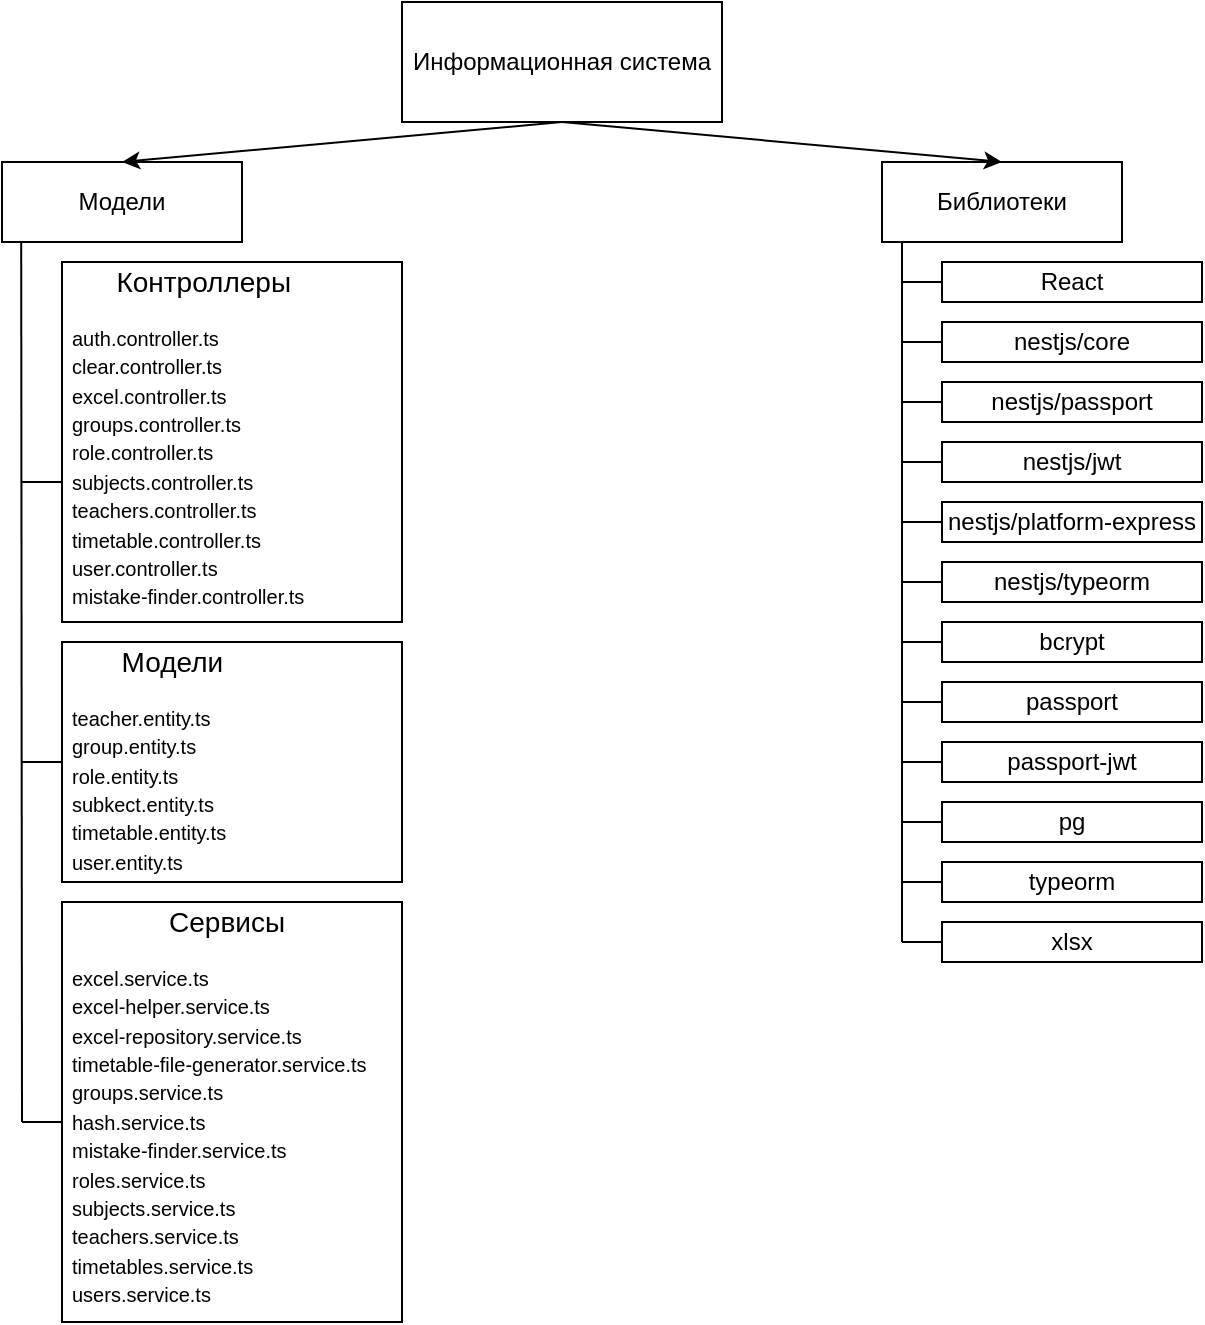 <mxfile version="18.2.0" type="github">
  <diagram id="XQN9u1KhEPDjyjl1WLuF" name="Page-1">
    <mxGraphModel dx="1237" dy="588" grid="1" gridSize="10" guides="1" tooltips="1" connect="1" arrows="1" fold="1" page="1" pageScale="1" pageWidth="827" pageHeight="1169" math="0" shadow="0">
      <root>
        <mxCell id="0" />
        <mxCell id="1" parent="0" />
        <mxCell id="-FyKrK1amYJgzQvETi4p-1" value="Информационная система" style="rounded=0;whiteSpace=wrap;html=1;" vertex="1" parent="1">
          <mxGeometry x="320" y="80" width="160" height="60" as="geometry" />
        </mxCell>
        <mxCell id="-FyKrK1amYJgzQvETi4p-2" value="Модели" style="rounded=0;whiteSpace=wrap;html=1;" vertex="1" parent="1">
          <mxGeometry x="120" y="160" width="120" height="40" as="geometry" />
        </mxCell>
        <mxCell id="-FyKrK1amYJgzQvETi4p-3" value="Библиотеки" style="rounded=0;whiteSpace=wrap;html=1;" vertex="1" parent="1">
          <mxGeometry x="560" y="160" width="120" height="40" as="geometry" />
        </mxCell>
        <mxCell id="-FyKrK1amYJgzQvETi4p-4" value="React" style="rounded=0;whiteSpace=wrap;html=1;" vertex="1" parent="1">
          <mxGeometry x="590" y="210" width="130" height="20" as="geometry" />
        </mxCell>
        <mxCell id="-FyKrK1amYJgzQvETi4p-5" value="nestjs/platform-express" style="rounded=0;whiteSpace=wrap;html=1;" vertex="1" parent="1">
          <mxGeometry x="590" y="330" width="130" height="20" as="geometry" />
        </mxCell>
        <mxCell id="-FyKrK1amYJgzQvETi4p-6" value="passport" style="rounded=0;whiteSpace=wrap;html=1;" vertex="1" parent="1">
          <mxGeometry x="590" y="420" width="130" height="20" as="geometry" />
        </mxCell>
        <mxCell id="-FyKrK1amYJgzQvETi4p-7" value="nestjs/core" style="rounded=0;whiteSpace=wrap;html=1;" vertex="1" parent="1">
          <mxGeometry x="590" y="240" width="130" height="20" as="geometry" />
        </mxCell>
        <mxCell id="-FyKrK1amYJgzQvETi4p-8" value="nestjs/passport" style="rounded=0;whiteSpace=wrap;html=1;" vertex="1" parent="1">
          <mxGeometry x="590" y="270" width="130" height="20" as="geometry" />
        </mxCell>
        <mxCell id="-FyKrK1amYJgzQvETi4p-9" value="nestjs/jwt" style="rounded=0;whiteSpace=wrap;html=1;" vertex="1" parent="1">
          <mxGeometry x="590" y="300" width="130" height="20" as="geometry" />
        </mxCell>
        <mxCell id="-FyKrK1amYJgzQvETi4p-10" value="nestjs/typeorm" style="rounded=0;whiteSpace=wrap;html=1;" vertex="1" parent="1">
          <mxGeometry x="590" y="360" width="130" height="20" as="geometry" />
        </mxCell>
        <mxCell id="-FyKrK1amYJgzQvETi4p-11" value="bcrypt" style="rounded=0;whiteSpace=wrap;html=1;" vertex="1" parent="1">
          <mxGeometry x="590" y="390" width="130" height="20" as="geometry" />
        </mxCell>
        <mxCell id="-FyKrK1amYJgzQvETi4p-12" value="passport-jwt" style="rounded=0;whiteSpace=wrap;html=1;" vertex="1" parent="1">
          <mxGeometry x="590" y="450" width="130" height="20" as="geometry" />
        </mxCell>
        <mxCell id="-FyKrK1amYJgzQvETi4p-13" value="" style="endArrow=none;html=1;rounded=0;" edge="1" parent="1">
          <mxGeometry width="50" height="50" relative="1" as="geometry">
            <mxPoint x="570" y="550" as="sourcePoint" />
            <mxPoint x="570" y="200" as="targetPoint" />
          </mxGeometry>
        </mxCell>
        <mxCell id="-FyKrK1amYJgzQvETi4p-14" value="" style="endArrow=none;html=1;rounded=0;exitX=0;exitY=0.5;exitDx=0;exitDy=0;" edge="1" parent="1" source="-FyKrK1amYJgzQvETi4p-12">
          <mxGeometry width="50" height="50" relative="1" as="geometry">
            <mxPoint x="520" y="380" as="sourcePoint" />
            <mxPoint x="570" y="460.0" as="targetPoint" />
          </mxGeometry>
        </mxCell>
        <mxCell id="-FyKrK1amYJgzQvETi4p-15" value="" style="endArrow=none;html=1;rounded=0;exitX=0;exitY=0.5;exitDx=0;exitDy=0;" edge="1" parent="1" source="-FyKrK1amYJgzQvETi4p-6">
          <mxGeometry width="50" height="50" relative="1" as="geometry">
            <mxPoint x="610" y="480" as="sourcePoint" />
            <mxPoint x="570" y="430.0" as="targetPoint" />
          </mxGeometry>
        </mxCell>
        <mxCell id="-FyKrK1amYJgzQvETi4p-16" value="" style="endArrow=none;html=1;rounded=0;exitX=0;exitY=0.5;exitDx=0;exitDy=0;" edge="1" parent="1" source="-FyKrK1amYJgzQvETi4p-10">
          <mxGeometry width="50" height="50" relative="1" as="geometry">
            <mxPoint x="620" y="490" as="sourcePoint" />
            <mxPoint x="570" y="370" as="targetPoint" />
          </mxGeometry>
        </mxCell>
        <mxCell id="-FyKrK1amYJgzQvETi4p-17" value="" style="endArrow=none;html=1;rounded=0;exitX=0;exitY=0.5;exitDx=0;exitDy=0;" edge="1" parent="1" source="-FyKrK1amYJgzQvETi4p-11">
          <mxGeometry width="50" height="50" relative="1" as="geometry">
            <mxPoint x="630" y="500" as="sourcePoint" />
            <mxPoint x="570" y="400" as="targetPoint" />
          </mxGeometry>
        </mxCell>
        <mxCell id="-FyKrK1amYJgzQvETi4p-18" value="" style="endArrow=none;html=1;rounded=0;exitX=0;exitY=0.5;exitDx=0;exitDy=0;" edge="1" parent="1" source="-FyKrK1amYJgzQvETi4p-5">
          <mxGeometry width="50" height="50" relative="1" as="geometry">
            <mxPoint x="640" y="510" as="sourcePoint" />
            <mxPoint x="570" y="340" as="targetPoint" />
          </mxGeometry>
        </mxCell>
        <mxCell id="-FyKrK1amYJgzQvETi4p-19" value="" style="endArrow=none;html=1;rounded=0;exitX=0;exitY=0.5;exitDx=0;exitDy=0;" edge="1" parent="1" source="-FyKrK1amYJgzQvETi4p-9">
          <mxGeometry width="50" height="50" relative="1" as="geometry">
            <mxPoint x="650" y="520" as="sourcePoint" />
            <mxPoint x="570" y="310" as="targetPoint" />
          </mxGeometry>
        </mxCell>
        <mxCell id="-FyKrK1amYJgzQvETi4p-20" value="" style="endArrow=none;html=1;rounded=0;exitX=0;exitY=0.5;exitDx=0;exitDy=0;" edge="1" parent="1" source="-FyKrK1amYJgzQvETi4p-8">
          <mxGeometry width="50" height="50" relative="1" as="geometry">
            <mxPoint x="660" y="530" as="sourcePoint" />
            <mxPoint x="570" y="280" as="targetPoint" />
          </mxGeometry>
        </mxCell>
        <mxCell id="-FyKrK1amYJgzQvETi4p-21" value="" style="endArrow=none;html=1;rounded=0;exitX=0;exitY=0.5;exitDx=0;exitDy=0;" edge="1" parent="1" source="-FyKrK1amYJgzQvETi4p-7">
          <mxGeometry width="50" height="50" relative="1" as="geometry">
            <mxPoint x="670" y="540" as="sourcePoint" />
            <mxPoint x="570" y="250" as="targetPoint" />
          </mxGeometry>
        </mxCell>
        <mxCell id="-FyKrK1amYJgzQvETi4p-22" value="" style="endArrow=none;html=1;rounded=0;exitX=0;exitY=0.5;exitDx=0;exitDy=0;" edge="1" parent="1" source="-FyKrK1amYJgzQvETi4p-4">
          <mxGeometry width="50" height="50" relative="1" as="geometry">
            <mxPoint x="680" y="550" as="sourcePoint" />
            <mxPoint x="570" y="220" as="targetPoint" />
          </mxGeometry>
        </mxCell>
        <mxCell id="-FyKrK1amYJgzQvETi4p-23" value="" style="rounded=0;whiteSpace=wrap;html=1;" vertex="1" parent="1">
          <mxGeometry x="150" y="210" width="170" height="180" as="geometry" />
        </mxCell>
        <mxCell id="-FyKrK1amYJgzQvETi4p-24" value="&lt;pre style=&quot;text-align: center;&quot;&gt;&lt;font face=&quot;Helvetica&quot;&gt;&lt;span style=&quot;font-size: 14px;&quot;&gt;&lt;span style=&quot;white-space: pre;&quot;&gt;	&lt;/span&gt;   Контроллеры&lt;/span&gt;&lt;/font&gt;&lt;/pre&gt;&lt;pre style=&quot;&quot;&gt;&lt;font face=&quot;Helvetica&quot; style=&quot;font-size: 10px;&quot;&gt;&lt;font style=&quot;&quot;&gt;auth.controller.ts&lt;br&gt;&lt;/font&gt;&lt;font style=&quot;&quot;&gt;clear.controller.ts&lt;br&gt;&lt;/font&gt;&lt;font style=&quot;&quot;&gt;excel.controller.ts&lt;br&gt;&lt;/font&gt;&lt;font style=&quot;&quot;&gt;groups&lt;/font&gt;.controller.ts&lt;font style=&quot;&quot;&gt;&lt;br&gt;&lt;/font&gt;&lt;font style=&quot;&quot;&gt;role&lt;/font&gt;.controller.ts&lt;font style=&quot;&quot;&gt;&lt;br&gt;&lt;/font&gt;&lt;font style=&quot;&quot;&gt;subjects&lt;/font&gt;.controller.ts&lt;font style=&quot;&quot;&gt;&lt;br&gt;&lt;/font&gt;&lt;font style=&quot;&quot;&gt;teachers&lt;/font&gt;.controller.ts&lt;font style=&quot;&quot;&gt;&lt;br&gt;&lt;/font&gt;&lt;font style=&quot;&quot;&gt;timetable&lt;/font&gt;.controller.ts&lt;font style=&quot;&quot;&gt;&lt;br&gt;&lt;/font&gt;&lt;font style=&quot;&quot;&gt;user&lt;/font&gt;.controller.ts&lt;font style=&quot;&quot;&gt;&lt;br&gt;&lt;/font&gt;&lt;font style=&quot;&quot;&gt;mistake-finder&lt;/font&gt;.controller.ts&lt;/font&gt;&lt;br&gt;&lt;/pre&gt;" style="text;html=1;strokeColor=none;fillColor=none;spacing=5;spacingTop=-20;whiteSpace=wrap;overflow=hidden;rounded=0;" vertex="1" parent="1">
          <mxGeometry x="150" y="210" width="170" height="180" as="geometry" />
        </mxCell>
        <mxCell id="-FyKrK1amYJgzQvETi4p-25" value="" style="endArrow=none;html=1;rounded=0;fontSize=10;entryX=0.08;entryY=0.997;entryDx=0;entryDy=0;entryPerimeter=0;" edge="1" parent="1" target="-FyKrK1amYJgzQvETi4p-2">
          <mxGeometry width="50" height="50" relative="1" as="geometry">
            <mxPoint x="130" y="640" as="sourcePoint" />
            <mxPoint x="130" y="200" as="targetPoint" />
          </mxGeometry>
        </mxCell>
        <mxCell id="-FyKrK1amYJgzQvETi4p-26" value="" style="endArrow=none;html=1;rounded=0;fontSize=10;" edge="1" parent="1">
          <mxGeometry width="50" height="50" relative="1" as="geometry">
            <mxPoint x="130" y="320" as="sourcePoint" />
            <mxPoint x="150" y="320" as="targetPoint" />
          </mxGeometry>
        </mxCell>
        <mxCell id="-FyKrK1amYJgzQvETi4p-27" value="" style="endArrow=classic;html=1;rounded=0;fontSize=10;exitX=0.5;exitY=1;exitDx=0;exitDy=0;entryX=0.5;entryY=0;entryDx=0;entryDy=0;" edge="1" parent="1" source="-FyKrK1amYJgzQvETi4p-1" target="-FyKrK1amYJgzQvETi4p-2">
          <mxGeometry width="50" height="50" relative="1" as="geometry">
            <mxPoint x="360" y="310" as="sourcePoint" />
            <mxPoint x="410" y="260" as="targetPoint" />
          </mxGeometry>
        </mxCell>
        <mxCell id="-FyKrK1amYJgzQvETi4p-28" value="" style="endArrow=classic;html=1;rounded=0;fontSize=10;entryX=0.5;entryY=0;entryDx=0;entryDy=0;" edge="1" parent="1" target="-FyKrK1amYJgzQvETi4p-3">
          <mxGeometry width="50" height="50" relative="1" as="geometry">
            <mxPoint x="400" y="140" as="sourcePoint" />
            <mxPoint x="410" y="260" as="targetPoint" />
          </mxGeometry>
        </mxCell>
        <mxCell id="-FyKrK1amYJgzQvETi4p-29" value="pg" style="rounded=0;whiteSpace=wrap;html=1;" vertex="1" parent="1">
          <mxGeometry x="590" y="480" width="130" height="20" as="geometry" />
        </mxCell>
        <mxCell id="-FyKrK1amYJgzQvETi4p-30" value="" style="endArrow=none;html=1;rounded=0;exitX=0;exitY=0.5;exitDx=0;exitDy=0;" edge="1" parent="1" source="-FyKrK1amYJgzQvETi4p-29">
          <mxGeometry width="50" height="50" relative="1" as="geometry">
            <mxPoint x="520" y="410" as="sourcePoint" />
            <mxPoint x="570" y="490" as="targetPoint" />
          </mxGeometry>
        </mxCell>
        <mxCell id="-FyKrK1amYJgzQvETi4p-31" value="typeorm" style="rounded=0;whiteSpace=wrap;html=1;" vertex="1" parent="1">
          <mxGeometry x="590" y="510" width="130" height="20" as="geometry" />
        </mxCell>
        <mxCell id="-FyKrK1amYJgzQvETi4p-32" value="" style="endArrow=none;html=1;rounded=0;exitX=0;exitY=0.5;exitDx=0;exitDy=0;" edge="1" parent="1" source="-FyKrK1amYJgzQvETi4p-31">
          <mxGeometry width="50" height="50" relative="1" as="geometry">
            <mxPoint x="520" y="440" as="sourcePoint" />
            <mxPoint x="570" y="520" as="targetPoint" />
          </mxGeometry>
        </mxCell>
        <mxCell id="-FyKrK1amYJgzQvETi4p-33" value="xlsx" style="rounded=0;whiteSpace=wrap;html=1;" vertex="1" parent="1">
          <mxGeometry x="590" y="540" width="130" height="20" as="geometry" />
        </mxCell>
        <mxCell id="-FyKrK1amYJgzQvETi4p-34" value="" style="endArrow=none;html=1;rounded=0;exitX=0;exitY=0.5;exitDx=0;exitDy=0;" edge="1" parent="1" source="-FyKrK1amYJgzQvETi4p-33">
          <mxGeometry width="50" height="50" relative="1" as="geometry">
            <mxPoint x="520" y="470" as="sourcePoint" />
            <mxPoint x="570" y="550" as="targetPoint" />
          </mxGeometry>
        </mxCell>
        <mxCell id="-FyKrK1amYJgzQvETi4p-36" value="" style="rounded=0;whiteSpace=wrap;html=1;" vertex="1" parent="1">
          <mxGeometry x="150" y="400" width="170" height="120" as="geometry" />
        </mxCell>
        <mxCell id="-FyKrK1amYJgzQvETi4p-37" value="&lt;pre style=&quot;text-align: center;&quot;&gt;&lt;font face=&quot;Helvetica&quot;&gt;&lt;span style=&quot;font-size: 14px;&quot;&gt;&lt;span style=&quot;white-space: pre;&quot;&gt;	&lt;/span&gt;     Модели&lt;/span&gt;&lt;/font&gt;&lt;/pre&gt;&lt;pre style=&quot;&quot;&gt;&lt;font face=&quot;Helvetica&quot; style=&quot;font-size: 10px;&quot;&gt;&lt;font style=&quot;&quot;&gt;teacher.entity.ts&lt;br&gt;&lt;/font&gt;&lt;font style=&quot;&quot;&gt;group&lt;/font&gt;.entity.ts&lt;font style=&quot;&quot;&gt;&lt;br&gt;&lt;/font&gt;&lt;font style=&quot;&quot;&gt;role&lt;/font&gt;.entity.ts&lt;font style=&quot;&quot;&gt;&lt;br&gt;&lt;/font&gt;&lt;font style=&quot;&quot;&gt;subkect&lt;/font&gt;.entity.ts&lt;font style=&quot;&quot;&gt;&lt;br&gt;&lt;/font&gt;&lt;font style=&quot;&quot;&gt;timetable&lt;/font&gt;.entity.ts&lt;font style=&quot;&quot;&gt;&lt;br&gt;&lt;/font&gt;&lt;font style=&quot;&quot;&gt;user&lt;/font&gt;.entity.ts&lt;/font&gt;&lt;/pre&gt;" style="text;html=1;strokeColor=none;fillColor=none;spacing=5;spacingTop=-20;whiteSpace=wrap;overflow=hidden;rounded=0;" vertex="1" parent="1">
          <mxGeometry x="150" y="400" width="170" height="120" as="geometry" />
        </mxCell>
        <mxCell id="-FyKrK1amYJgzQvETi4p-39" value="" style="rounded=0;whiteSpace=wrap;html=1;" vertex="1" parent="1">
          <mxGeometry x="150" y="530" width="170" height="210" as="geometry" />
        </mxCell>
        <mxCell id="-FyKrK1amYJgzQvETi4p-40" value="&lt;pre style=&quot;text-align: center;&quot;&gt;&lt;font face=&quot;Helvetica&quot; style=&quot;font-size: 14px; font-weight: normal;&quot;&gt;  Сервисы&lt;/font&gt;&lt;/pre&gt;&lt;pre style=&quot;&quot;&gt;&lt;font face=&quot;Helvetica&quot; style=&quot;font-size: 10px;&quot;&gt;&lt;font style=&quot;&quot;&gt;excel.service.ts&lt;br&gt;&lt;/font&gt;&lt;font style=&quot;&quot;&gt;excel-helper&lt;/font&gt;.service.ts&lt;font style=&quot;&quot;&gt;&lt;br&gt;&lt;/font&gt;&lt;font style=&quot;&quot;&gt;excel-repository&lt;/font&gt;.service.ts&lt;font style=&quot;&quot;&gt;&lt;br&gt;&lt;/font&gt;&lt;font style=&quot;&quot;&gt;timetable-file-generator&lt;/font&gt;.service.ts&lt;font style=&quot;&quot;&gt;&lt;br&gt;&lt;/font&gt;&lt;font style=&quot;&quot;&gt;groups&lt;/font&gt;.service.ts&lt;font style=&quot;&quot;&gt;&lt;br&gt;&lt;/font&gt;&lt;font style=&quot;&quot;&gt;hash&lt;/font&gt;.service.ts&lt;font style=&quot;&quot;&gt;&lt;br&gt;&lt;/font&gt;&lt;font style=&quot;&quot;&gt;mistake-finder&lt;/font&gt;.service.ts&lt;font style=&quot;&quot;&gt;&lt;br&gt;&lt;/font&gt;&lt;font style=&quot;&quot;&gt;roles&lt;/font&gt;.service.ts&lt;font style=&quot;&quot;&gt;&lt;br&gt;&lt;/font&gt;&lt;font style=&quot;&quot;&gt;subjects&lt;/font&gt;.service.ts&lt;font style=&quot;&quot;&gt;&lt;br&gt;&lt;/font&gt;&lt;font style=&quot;&quot;&gt;teachers&lt;/font&gt;.service.ts&lt;font style=&quot;&quot;&gt;&lt;br&gt;&lt;/font&gt;&lt;font style=&quot;&quot;&gt;timetables&lt;/font&gt;.service.ts&lt;font style=&quot;&quot;&gt;&lt;br&gt;&lt;/font&gt;&lt;font style=&quot;&quot;&gt;users&lt;/font&gt;.service.ts&lt;/font&gt;&lt;/pre&gt;" style="text;html=1;strokeColor=none;fillColor=none;spacing=5;spacingTop=-20;whiteSpace=wrap;overflow=hidden;rounded=0;" vertex="1" parent="1">
          <mxGeometry x="150" y="530" width="160" height="210" as="geometry" />
        </mxCell>
        <mxCell id="-FyKrK1amYJgzQvETi4p-41" value="" style="endArrow=none;html=1;rounded=0;fontFamily=Helvetica;fontSize=10;entryX=0;entryY=0.5;entryDx=0;entryDy=0;" edge="1" parent="1" target="-FyKrK1amYJgzQvETi4p-37">
          <mxGeometry width="50" height="50" relative="1" as="geometry">
            <mxPoint x="130" y="460" as="sourcePoint" />
            <mxPoint x="600" y="470" as="targetPoint" />
          </mxGeometry>
        </mxCell>
        <mxCell id="-FyKrK1amYJgzQvETi4p-42" value="" style="endArrow=none;html=1;rounded=0;fontFamily=Helvetica;fontSize=10;" edge="1" parent="1">
          <mxGeometry width="50" height="50" relative="1" as="geometry">
            <mxPoint x="130" y="640" as="sourcePoint" />
            <mxPoint x="150" y="640" as="targetPoint" />
          </mxGeometry>
        </mxCell>
      </root>
    </mxGraphModel>
  </diagram>
</mxfile>
